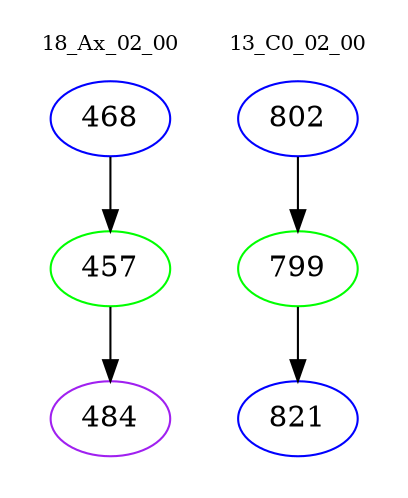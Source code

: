 digraph{
subgraph cluster_0 {
color = white
label = "18_Ax_02_00";
fontsize=10;
T0_468 [label="468", color="blue"]
T0_468 -> T0_457 [color="black"]
T0_457 [label="457", color="green"]
T0_457 -> T0_484 [color="black"]
T0_484 [label="484", color="purple"]
}
subgraph cluster_1 {
color = white
label = "13_C0_02_00";
fontsize=10;
T1_802 [label="802", color="blue"]
T1_802 -> T1_799 [color="black"]
T1_799 [label="799", color="green"]
T1_799 -> T1_821 [color="black"]
T1_821 [label="821", color="blue"]
}
}
